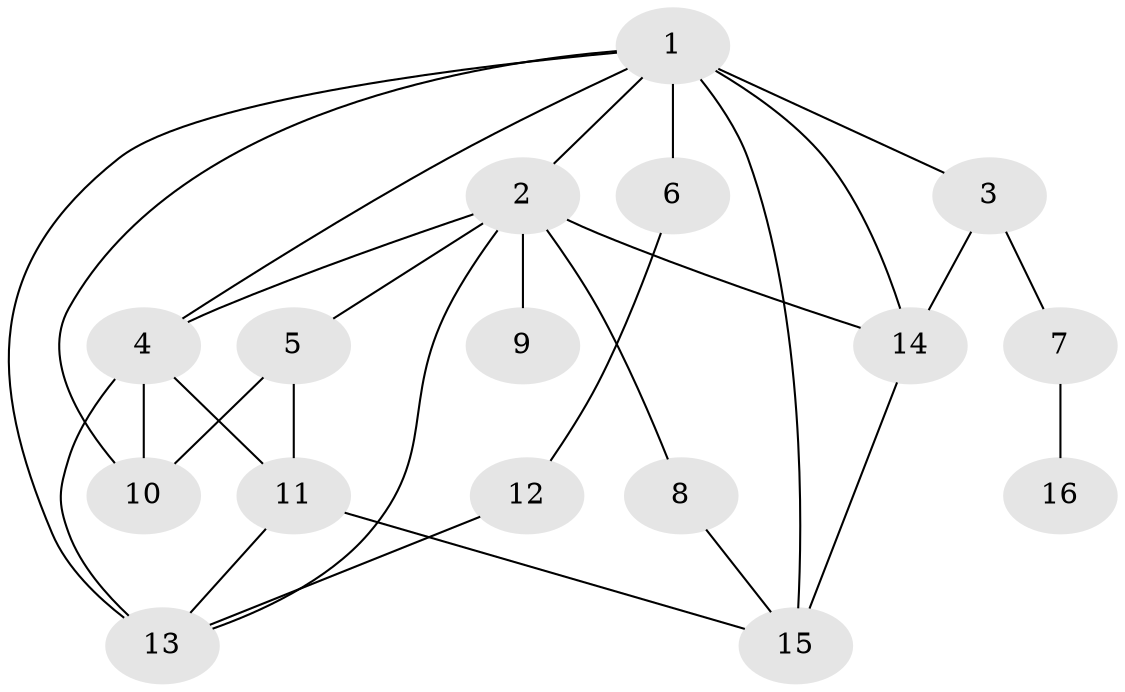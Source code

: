 // original degree distribution, {3: 0.18, 8: 0.02, 7: 0.02, 6: 0.06, 2: 0.38, 4: 0.1, 1: 0.22, 5: 0.02}
// Generated by graph-tools (version 1.1) at 2025/49/03/04/25 22:49:08]
// undirected, 16 vertices, 28 edges
graph export_dot {
  node [color=gray90,style=filled];
  1;
  2;
  3;
  4;
  5;
  6;
  7;
  8;
  9;
  10;
  11;
  12;
  13;
  14;
  15;
  16;
  1 -- 2 [weight=3.0];
  1 -- 3 [weight=2.0];
  1 -- 4 [weight=1.0];
  1 -- 6 [weight=2.0];
  1 -- 10 [weight=1.0];
  1 -- 13 [weight=1.0];
  1 -- 14 [weight=1.0];
  1 -- 15 [weight=2.0];
  2 -- 4 [weight=1.0];
  2 -- 5 [weight=1.0];
  2 -- 8 [weight=1.0];
  2 -- 9 [weight=1.0];
  2 -- 13 [weight=1.0];
  2 -- 14 [weight=1.0];
  3 -- 7 [weight=2.0];
  3 -- 14 [weight=1.0];
  4 -- 10 [weight=2.0];
  4 -- 11 [weight=1.0];
  4 -- 13 [weight=2.0];
  5 -- 10 [weight=1.0];
  5 -- 11 [weight=1.0];
  6 -- 12 [weight=1.0];
  7 -- 16 [weight=1.0];
  8 -- 15 [weight=1.0];
  11 -- 13 [weight=1.0];
  11 -- 15 [weight=1.0];
  12 -- 13 [weight=1.0];
  14 -- 15 [weight=1.0];
}
